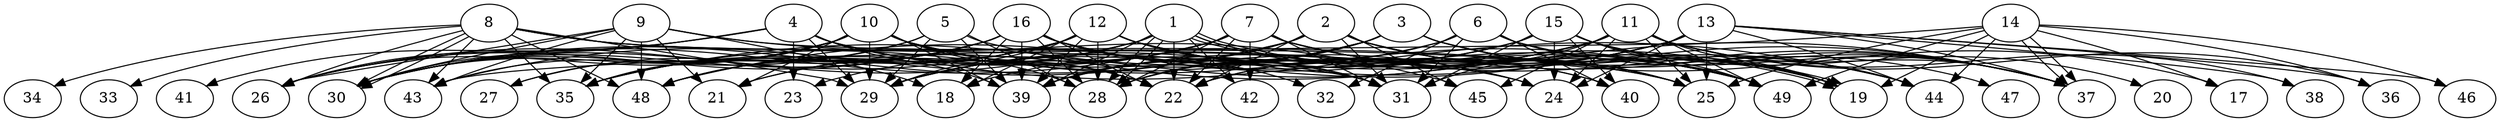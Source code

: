// DAG (tier=3-complex, mode=data, n=49, ccr=0.510, fat=0.822, density=0.603, regular=0.247, jump=0.346, mindata=4194304, maxdata=33554432)
// DAG automatically generated by daggen at Sun Aug 24 16:33:35 2025
// /home/ermia/Project/Environments/daggen/bin/daggen --dot --ccr 0.510 --fat 0.822 --regular 0.247 --density 0.603 --jump 0.346 --mindata 4194304 --maxdata 33554432 -n 49 
digraph G {
  1 [size="7855713331813366784", alpha="0.19", expect_size="3927856665906683392"]
  1 -> 19 [size ="3973081047498752"]
  1 -> 19 [size ="3973081047498752"]
  1 -> 22 [size ="3973081047498752"]
  1 -> 25 [size ="3973081047498752"]
  1 -> 26 [size ="3973081047498752"]
  1 -> 28 [size ="3973081047498752"]
  1 -> 28 [size ="3973081047498752"]
  1 -> 35 [size ="3973081047498752"]
  1 -> 39 [size ="3973081047498752"]
  1 -> 40 [size ="3973081047498752"]
  1 -> 42 [size ="3973081047498752"]
  1 -> 48 [size ="3973081047498752"]
  2 [size="303811396649353216000", alpha="0.01", expect_size="151905698324676608000"]
  2 -> 19 [size ="361542503628800"]
  2 -> 22 [size ="361542503628800"]
  2 -> 25 [size ="361542503628800"]
  2 -> 30 [size ="361542503628800"]
  2 -> 31 [size ="361542503628800"]
  2 -> 37 [size ="361542503628800"]
  2 -> 39 [size ="361542503628800"]
  2 -> 43 [size ="361542503628800"]
  2 -> 44 [size ="361542503628800"]
  2 -> 45 [size ="361542503628800"]
  3 [size="31677919477080388", alpha="0.18", expect_size="15838959738540194"]
  3 -> 17 [size ="555825810636800"]
  3 -> 19 [size ="555825810636800"]
  3 -> 21 [size ="555825810636800"]
  3 -> 23 [size ="555825810636800"]
  3 -> 28 [size ="555825810636800"]
  3 -> 35 [size ="555825810636800"]
  3 -> 37 [size ="555825810636800"]
  3 -> 39 [size ="555825810636800"]
  3 -> 47 [size ="555825810636800"]
  4 [size="9230129085697490944000", alpha="0.12", expect_size="4615064542848745472000"]
  4 -> 22 [size ="3520155405516800"]
  4 -> 23 [size ="3520155405516800"]
  4 -> 26 [size ="3520155405516800"]
  4 -> 29 [size ="3520155405516800"]
  4 -> 30 [size ="3520155405516800"]
  4 -> 31 [size ="3520155405516800"]
  4 -> 39 [size ="3520155405516800"]
  4 -> 41 [size ="3520155405516800"]
  4 -> 44 [size ="3520155405516800"]
  5 [size="6297929342500796", alpha="0.08", expect_size="3148964671250398"]
  5 -> 28 [size ="193032011907072"]
  5 -> 29 [size ="193032011907072"]
  5 -> 30 [size ="193032011907072"]
  5 -> 35 [size ="193032011907072"]
  5 -> 37 [size ="193032011907072"]
  5 -> 39 [size ="193032011907072"]
  6 [size="4023163500444060672", alpha="0.04", expect_size="2011581750222030336"]
  6 -> 28 [size ="1628000315506688"]
  6 -> 29 [size ="1628000315506688"]
  6 -> 31 [size ="1628000315506688"]
  6 -> 32 [size ="1628000315506688"]
  6 -> 37 [size ="1628000315506688"]
  6 -> 40 [size ="1628000315506688"]
  6 -> 49 [size ="1628000315506688"]
  7 [size="83622008524889568", alpha="0.03", expect_size="41811004262444784"]
  7 -> 21 [size ="7889191291584512"]
  7 -> 22 [size ="7889191291584512"]
  7 -> 25 [size ="7889191291584512"]
  7 -> 28 [size ="7889191291584512"]
  7 -> 29 [size ="7889191291584512"]
  7 -> 30 [size ="7889191291584512"]
  7 -> 31 [size ="7889191291584512"]
  7 -> 37 [size ="7889191291584512"]
  7 -> 42 [size ="7889191291584512"]
  7 -> 44 [size ="7889191291584512"]
  7 -> 48 [size ="7889191291584512"]
  7 -> 49 [size ="7889191291584512"]
  8 [size="25055563907715221684224", alpha="0.09", expect_size="12527781953857610842112"]
  8 -> 24 [size ="6850034750455808"]
  8 -> 25 [size ="6850034750455808"]
  8 -> 26 [size ="6850034750455808"]
  8 -> 29 [size ="6850034750455808"]
  8 -> 30 [size ="6850034750455808"]
  8 -> 30 [size ="6850034750455808"]
  8 -> 31 [size ="6850034750455808"]
  8 -> 33 [size ="6850034750455808"]
  8 -> 34 [size ="6850034750455808"]
  8 -> 35 [size ="6850034750455808"]
  8 -> 43 [size ="6850034750455808"]
  8 -> 48 [size ="6850034750455808"]
  9 [size="16401041966816178", alpha="0.04", expect_size="8200520983408089"]
  9 -> 18 [size ="406124088000512"]
  9 -> 21 [size ="406124088000512"]
  9 -> 25 [size ="406124088000512"]
  9 -> 26 [size ="406124088000512"]
  9 -> 30 [size ="406124088000512"]
  9 -> 35 [size ="406124088000512"]
  9 -> 43 [size ="406124088000512"]
  9 -> 45 [size ="406124088000512"]
  9 -> 48 [size ="406124088000512"]
  10 [size="48635145858390040", alpha="0.09", expect_size="24317572929195020"]
  10 -> 21 [size ="1482299321352192"]
  10 -> 22 [size ="1482299321352192"]
  10 -> 24 [size ="1482299321352192"]
  10 -> 26 [size ="1482299321352192"]
  10 -> 27 [size ="1482299321352192"]
  10 -> 28 [size ="1482299321352192"]
  10 -> 29 [size ="1482299321352192"]
  10 -> 30 [size ="1482299321352192"]
  10 -> 35 [size ="1482299321352192"]
  10 -> 39 [size ="1482299321352192"]
  10 -> 43 [size ="1482299321352192"]
  10 -> 49 [size ="1482299321352192"]
  11 [size="20062358944303356", alpha="0.18", expect_size="10031179472151678"]
  11 -> 19 [size ="1464068124704768"]
  11 -> 22 [size ="1464068124704768"]
  11 -> 24 [size ="1464068124704768"]
  11 -> 25 [size ="1464068124704768"]
  11 -> 29 [size ="1464068124704768"]
  11 -> 31 [size ="1464068124704768"]
  11 -> 35 [size ="1464068124704768"]
  11 -> 36 [size ="1464068124704768"]
  11 -> 37 [size ="1464068124704768"]
  11 -> 38 [size ="1464068124704768"]
  11 -> 45 [size ="1464068124704768"]
  11 -> 49 [size ="1464068124704768"]
  12 [size="9791142520510693376", alpha="0.00", expect_size="4895571260255346688"]
  12 -> 18 [size ="8744707504996352"]
  12 -> 28 [size ="8744707504996352"]
  12 -> 29 [size ="8744707504996352"]
  12 -> 30 [size ="8744707504996352"]
  12 -> 31 [size ="8744707504996352"]
  12 -> 35 [size ="8744707504996352"]
  12 -> 37 [size ="8744707504996352"]
  12 -> 39 [size ="8744707504996352"]
  12 -> 40 [size ="8744707504996352"]
  12 -> 48 [size ="8744707504996352"]
  12 -> 49 [size ="8744707504996352"]
  13 [size="14997940520827630911488", alpha="0.01", expect_size="7498970260413815455744"]
  13 -> 18 [size ="4865316211392512"]
  13 -> 22 [size ="4865316211392512"]
  13 -> 24 [size ="4865316211392512"]
  13 -> 25 [size ="4865316211392512"]
  13 -> 36 [size ="4865316211392512"]
  13 -> 37 [size ="4865316211392512"]
  13 -> 38 [size ="4865316211392512"]
  13 -> 39 [size ="4865316211392512"]
  13 -> 44 [size ="4865316211392512"]
  13 -> 46 [size ="4865316211392512"]
  13 -> 48 [size ="4865316211392512"]
  14 [size="18547334828785664000000", alpha="0.14", expect_size="9273667414392832000000"]
  14 -> 17 [size ="5605456609280000"]
  14 -> 19 [size ="5605456609280000"]
  14 -> 25 [size ="5605456609280000"]
  14 -> 36 [size ="5605456609280000"]
  14 -> 37 [size ="5605456609280000"]
  14 -> 37 [size ="5605456609280000"]
  14 -> 43 [size ="5605456609280000"]
  14 -> 44 [size ="5605456609280000"]
  14 -> 46 [size ="5605456609280000"]
  14 -> 49 [size ="5605456609280000"]
  15 [size="6944024520660906", alpha="0.18", expect_size="3472012260330453"]
  15 -> 19 [size ="200999646003200"]
  15 -> 20 [size ="200999646003200"]
  15 -> 24 [size ="200999646003200"]
  15 -> 28 [size ="200999646003200"]
  15 -> 29 [size ="200999646003200"]
  15 -> 31 [size ="200999646003200"]
  15 -> 39 [size ="200999646003200"]
  15 -> 40 [size ="200999646003200"]
  15 -> 44 [size ="200999646003200"]
  15 -> 49 [size ="200999646003200"]
  16 [size="73950155577160064", alpha="0.02", expect_size="36975077788580032"]
  16 -> 18 [size ="8905234885640192"]
  16 -> 19 [size ="8905234885640192"]
  16 -> 22 [size ="8905234885640192"]
  16 -> 24 [size ="8905234885640192"]
  16 -> 26 [size ="8905234885640192"]
  16 -> 27 [size ="8905234885640192"]
  16 -> 28 [size ="8905234885640192"]
  16 -> 30 [size ="8905234885640192"]
  16 -> 32 [size ="8905234885640192"]
  16 -> 35 [size ="8905234885640192"]
  16 -> 39 [size ="8905234885640192"]
  16 -> 48 [size ="8905234885640192"]
  16 -> 49 [size ="8905234885640192"]
  17 [size="189797705229591648", alpha="0.18", expect_size="94898852614795824"]
  18 [size="34357269620159884", alpha="0.11", expect_size="17178634810079942"]
  19 [size="9030216839137148928", alpha="0.12", expect_size="4515108419568574464"]
  20 [size="26865356666191069184", alpha="0.14", expect_size="13432678333095534592"]
  21 [size="28993928447562637901824", alpha="0.13", expect_size="14496964223781318950912"]
  22 [size="33663124523436140920832", alpha="0.20", expect_size="16831562261718070460416"]
  23 [size="2253325679896026880", alpha="0.09", expect_size="1126662839948013440"]
  24 [size="1009978608088994807808", alpha="0.16", expect_size="504989304044497403904"]
  25 [size="84066353684517224448", alpha="0.05", expect_size="42033176842258612224"]
  26 [size="758494184326887552", alpha="0.18", expect_size="379247092163443776"]
  27 [size="124245846820828512", alpha="0.16", expect_size="62122923410414256"]
  28 [size="7517305363966995", alpha="0.01", expect_size="3758652681983497"]
  29 [size="184653929979098169344", alpha="0.00", expect_size="92326964989549084672"]
  30 [size="9485419421215298", alpha="0.13", expect_size="4742709710607649"]
  31 [size="2990862575027697152", alpha="0.09", expect_size="1495431287513848576"]
  32 [size="672998502798205056", alpha="0.02", expect_size="336499251399102528"]
  33 [size="5937009046806266380288", alpha="0.16", expect_size="2968504523403133190144"]
  34 [size="6155634742735787008", alpha="0.16", expect_size="3077817371367893504"]
  35 [size="1392741778786019072", alpha="0.10", expect_size="696370889393009536"]
  36 [size="577115099241758080", alpha="0.06", expect_size="288557549620879040"]
  37 [size="1212229333685332480", alpha="0.09", expect_size="606114666842666240"]
  38 [size="41424246355630000", alpha="0.12", expect_size="20712123177815000"]
  39 [size="669656192179169408", alpha="0.05", expect_size="334828096089584704"]
  40 [size="8819303238213751808", alpha="0.07", expect_size="4409651619106875904"]
  41 [size="2113594476657055744", alpha="0.04", expect_size="1056797238328527872"]
  42 [size="15534727630994370560", alpha="0.02", expect_size="7767363815497185280"]
  43 [size="7909714855442600", alpha="0.06", expect_size="3954857427721300"]
  44 [size="10786313894711045128192", alpha="0.17", expect_size="5393156947355522564096"]
  45 [size="4278745264506521255936", alpha="0.15", expect_size="2139372632253260627968"]
  46 [size="1720050233846158336", alpha="0.09", expect_size="860025116923079168"]
  47 [size="12938523952080878567424", alpha="0.11", expect_size="6469261976040439283712"]
  48 [size="16251306703807729106944", alpha="0.19", expect_size="8125653351903864553472"]
  49 [size="15100930847594489315328", alpha="0.09", expect_size="7550465423797244657664"]
}